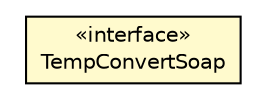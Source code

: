 #!/usr/local/bin/dot
#
# Class diagram 
# Generated by UMLGraph version R5_6-24-gf6e263 (http://www.umlgraph.org/)
#

digraph G {
	edge [fontname="Helvetica",fontsize=10,labelfontname="Helvetica",labelfontsize=10];
	node [fontname="Helvetica",fontsize=10,shape=plaintext];
	nodesep=0.25;
	ranksep=0.5;
	// com.w3schools.webservices.TempConvertSoap
	c76 [label=<<table title="com.w3schools.webservices.TempConvertSoap" border="0" cellborder="1" cellspacing="0" cellpadding="2" port="p" bgcolor="lemonChiffon" href="./TempConvertSoap.html">
		<tr><td><table border="0" cellspacing="0" cellpadding="1">
<tr><td align="center" balign="center"> &#171;interface&#187; </td></tr>
<tr><td align="center" balign="center"> TempConvertSoap </td></tr>
		</table></td></tr>
		</table>>, URL="./TempConvertSoap.html", fontname="Helvetica", fontcolor="black", fontsize=10.0];
}

